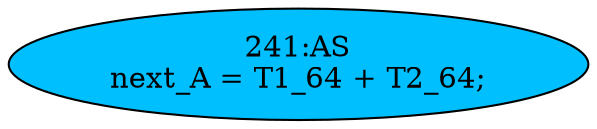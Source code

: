 strict digraph "" {
	node [label="\N"];
	"241:AS"	 [ast="<pyverilog.vparser.ast.Assign object at 0x7f65e4b8e750>",
		def_var="['next_A']",
		fillcolor=deepskyblue,
		label="241:AS
next_A = T1_64 + T2_64;",
		statements="[]",
		style=filled,
		typ=Assign,
		use_var="['T1_64', 'T2_64']"];
}
